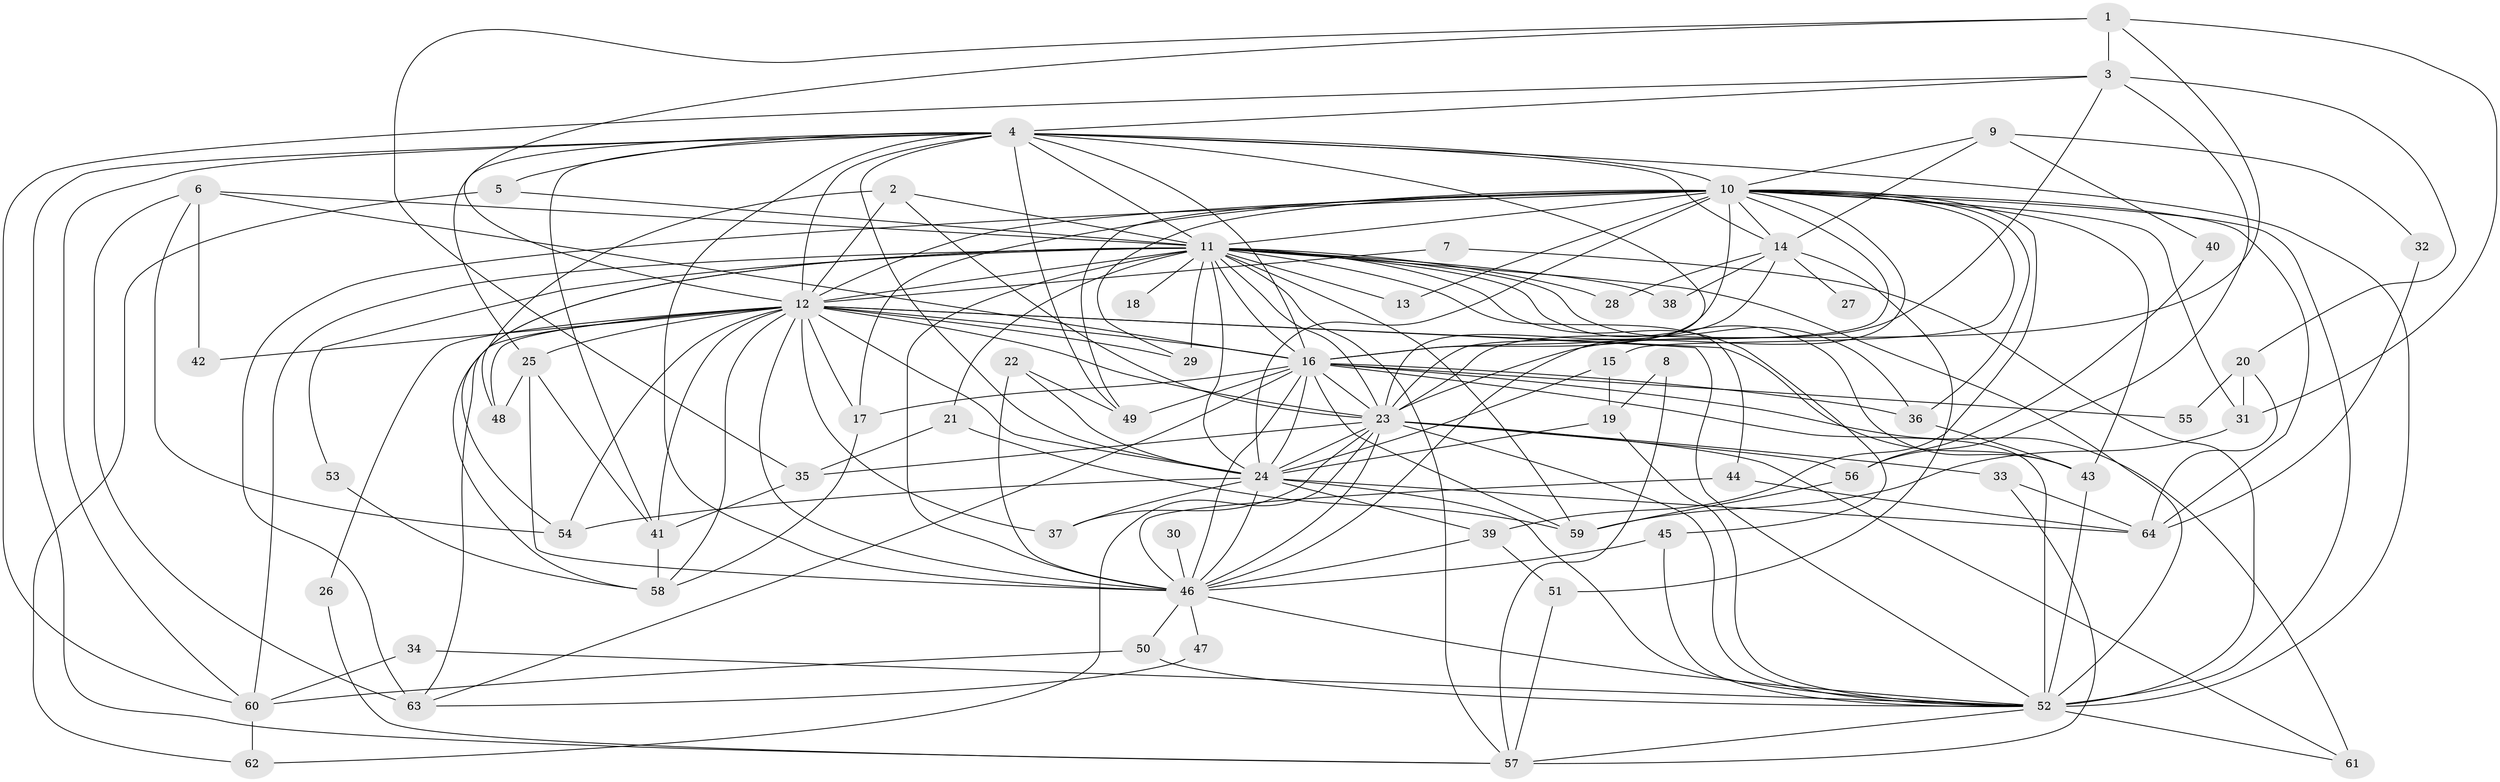 // original degree distribution, {18: 0.0078125, 21: 0.015625, 22: 0.0078125, 20: 0.0078125, 16: 0.0078125, 28: 0.0078125, 27: 0.0078125, 32: 0.0078125, 19: 0.0078125, 5: 0.0546875, 3: 0.2109375, 7: 0.0234375, 6: 0.0234375, 4: 0.078125, 2: 0.5234375, 9: 0.0078125}
// Generated by graph-tools (version 1.1) at 2025/01/03/09/25 03:01:25]
// undirected, 64 vertices, 180 edges
graph export_dot {
graph [start="1"]
  node [color=gray90,style=filled];
  1;
  2;
  3;
  4;
  5;
  6;
  7;
  8;
  9;
  10;
  11;
  12;
  13;
  14;
  15;
  16;
  17;
  18;
  19;
  20;
  21;
  22;
  23;
  24;
  25;
  26;
  27;
  28;
  29;
  30;
  31;
  32;
  33;
  34;
  35;
  36;
  37;
  38;
  39;
  40;
  41;
  42;
  43;
  44;
  45;
  46;
  47;
  48;
  49;
  50;
  51;
  52;
  53;
  54;
  55;
  56;
  57;
  58;
  59;
  60;
  61;
  62;
  63;
  64;
  1 -- 3 [weight=1.0];
  1 -- 12 [weight=1.0];
  1 -- 23 [weight=1.0];
  1 -- 31 [weight=1.0];
  1 -- 35 [weight=1.0];
  2 -- 11 [weight=1.0];
  2 -- 12 [weight=1.0];
  2 -- 23 [weight=1.0];
  2 -- 48 [weight=1.0];
  3 -- 4 [weight=1.0];
  3 -- 20 [weight=1.0];
  3 -- 23 [weight=1.0];
  3 -- 56 [weight=1.0];
  3 -- 60 [weight=1.0];
  4 -- 5 [weight=1.0];
  4 -- 10 [weight=2.0];
  4 -- 11 [weight=2.0];
  4 -- 12 [weight=2.0];
  4 -- 14 [weight=1.0];
  4 -- 16 [weight=1.0];
  4 -- 23 [weight=2.0];
  4 -- 24 [weight=1.0];
  4 -- 25 [weight=1.0];
  4 -- 41 [weight=1.0];
  4 -- 46 [weight=1.0];
  4 -- 49 [weight=2.0];
  4 -- 52 [weight=2.0];
  4 -- 57 [weight=1.0];
  4 -- 60 [weight=1.0];
  5 -- 11 [weight=1.0];
  5 -- 62 [weight=1.0];
  6 -- 11 [weight=1.0];
  6 -- 16 [weight=1.0];
  6 -- 42 [weight=1.0];
  6 -- 54 [weight=1.0];
  6 -- 63 [weight=1.0];
  7 -- 12 [weight=1.0];
  7 -- 52 [weight=1.0];
  8 -- 19 [weight=1.0];
  8 -- 57 [weight=1.0];
  9 -- 10 [weight=1.0];
  9 -- 14 [weight=1.0];
  9 -- 32 [weight=1.0];
  9 -- 40 [weight=1.0];
  10 -- 11 [weight=2.0];
  10 -- 12 [weight=1.0];
  10 -- 13 [weight=1.0];
  10 -- 14 [weight=1.0];
  10 -- 15 [weight=1.0];
  10 -- 16 [weight=1.0];
  10 -- 17 [weight=1.0];
  10 -- 23 [weight=1.0];
  10 -- 24 [weight=1.0];
  10 -- 29 [weight=1.0];
  10 -- 31 [weight=1.0];
  10 -- 36 [weight=1.0];
  10 -- 39 [weight=1.0];
  10 -- 43 [weight=1.0];
  10 -- 46 [weight=2.0];
  10 -- 49 [weight=2.0];
  10 -- 52 [weight=1.0];
  10 -- 63 [weight=2.0];
  10 -- 64 [weight=1.0];
  11 -- 12 [weight=3.0];
  11 -- 13 [weight=1.0];
  11 -- 16 [weight=2.0];
  11 -- 18 [weight=1.0];
  11 -- 21 [weight=1.0];
  11 -- 23 [weight=2.0];
  11 -- 24 [weight=2.0];
  11 -- 28 [weight=2.0];
  11 -- 29 [weight=1.0];
  11 -- 36 [weight=1.0];
  11 -- 38 [weight=1.0];
  11 -- 43 [weight=1.0];
  11 -- 44 [weight=1.0];
  11 -- 45 [weight=1.0];
  11 -- 46 [weight=3.0];
  11 -- 52 [weight=3.0];
  11 -- 53 [weight=1.0];
  11 -- 54 [weight=1.0];
  11 -- 57 [weight=1.0];
  11 -- 58 [weight=1.0];
  11 -- 59 [weight=2.0];
  11 -- 60 [weight=3.0];
  12 -- 16 [weight=2.0];
  12 -- 17 [weight=1.0];
  12 -- 23 [weight=1.0];
  12 -- 24 [weight=1.0];
  12 -- 25 [weight=1.0];
  12 -- 26 [weight=1.0];
  12 -- 29 [weight=1.0];
  12 -- 37 [weight=1.0];
  12 -- 41 [weight=1.0];
  12 -- 42 [weight=2.0];
  12 -- 43 [weight=1.0];
  12 -- 46 [weight=1.0];
  12 -- 48 [weight=1.0];
  12 -- 52 [weight=1.0];
  12 -- 54 [weight=1.0];
  12 -- 58 [weight=1.0];
  12 -- 63 [weight=1.0];
  14 -- 16 [weight=1.0];
  14 -- 27 [weight=1.0];
  14 -- 28 [weight=1.0];
  14 -- 38 [weight=1.0];
  14 -- 51 [weight=1.0];
  15 -- 19 [weight=1.0];
  15 -- 24 [weight=1.0];
  16 -- 17 [weight=1.0];
  16 -- 23 [weight=2.0];
  16 -- 24 [weight=1.0];
  16 -- 36 [weight=1.0];
  16 -- 46 [weight=2.0];
  16 -- 49 [weight=1.0];
  16 -- 52 [weight=1.0];
  16 -- 55 [weight=1.0];
  16 -- 59 [weight=1.0];
  16 -- 61 [weight=1.0];
  16 -- 63 [weight=1.0];
  17 -- 58 [weight=1.0];
  19 -- 24 [weight=1.0];
  19 -- 52 [weight=1.0];
  20 -- 31 [weight=1.0];
  20 -- 55 [weight=1.0];
  20 -- 64 [weight=1.0];
  21 -- 35 [weight=1.0];
  21 -- 59 [weight=1.0];
  22 -- 24 [weight=1.0];
  22 -- 46 [weight=1.0];
  22 -- 49 [weight=1.0];
  23 -- 24 [weight=1.0];
  23 -- 33 [weight=1.0];
  23 -- 35 [weight=1.0];
  23 -- 37 [weight=2.0];
  23 -- 46 [weight=1.0];
  23 -- 52 [weight=1.0];
  23 -- 56 [weight=1.0];
  23 -- 61 [weight=1.0];
  23 -- 62 [weight=1.0];
  24 -- 37 [weight=1.0];
  24 -- 39 [weight=1.0];
  24 -- 46 [weight=1.0];
  24 -- 52 [weight=1.0];
  24 -- 54 [weight=1.0];
  24 -- 64 [weight=1.0];
  25 -- 41 [weight=1.0];
  25 -- 46 [weight=1.0];
  25 -- 48 [weight=1.0];
  26 -- 57 [weight=1.0];
  30 -- 46 [weight=1.0];
  31 -- 59 [weight=2.0];
  32 -- 64 [weight=1.0];
  33 -- 57 [weight=1.0];
  33 -- 64 [weight=1.0];
  34 -- 52 [weight=1.0];
  34 -- 60 [weight=1.0];
  35 -- 41 [weight=1.0];
  36 -- 43 [weight=1.0];
  39 -- 46 [weight=1.0];
  39 -- 51 [weight=1.0];
  40 -- 56 [weight=1.0];
  41 -- 58 [weight=1.0];
  43 -- 52 [weight=1.0];
  44 -- 46 [weight=1.0];
  44 -- 64 [weight=1.0];
  45 -- 46 [weight=1.0];
  45 -- 52 [weight=1.0];
  46 -- 47 [weight=1.0];
  46 -- 50 [weight=1.0];
  46 -- 52 [weight=1.0];
  47 -- 63 [weight=1.0];
  50 -- 52 [weight=1.0];
  50 -- 60 [weight=1.0];
  51 -- 57 [weight=1.0];
  52 -- 57 [weight=1.0];
  52 -- 61 [weight=1.0];
  53 -- 58 [weight=1.0];
  56 -- 59 [weight=1.0];
  60 -- 62 [weight=1.0];
}
